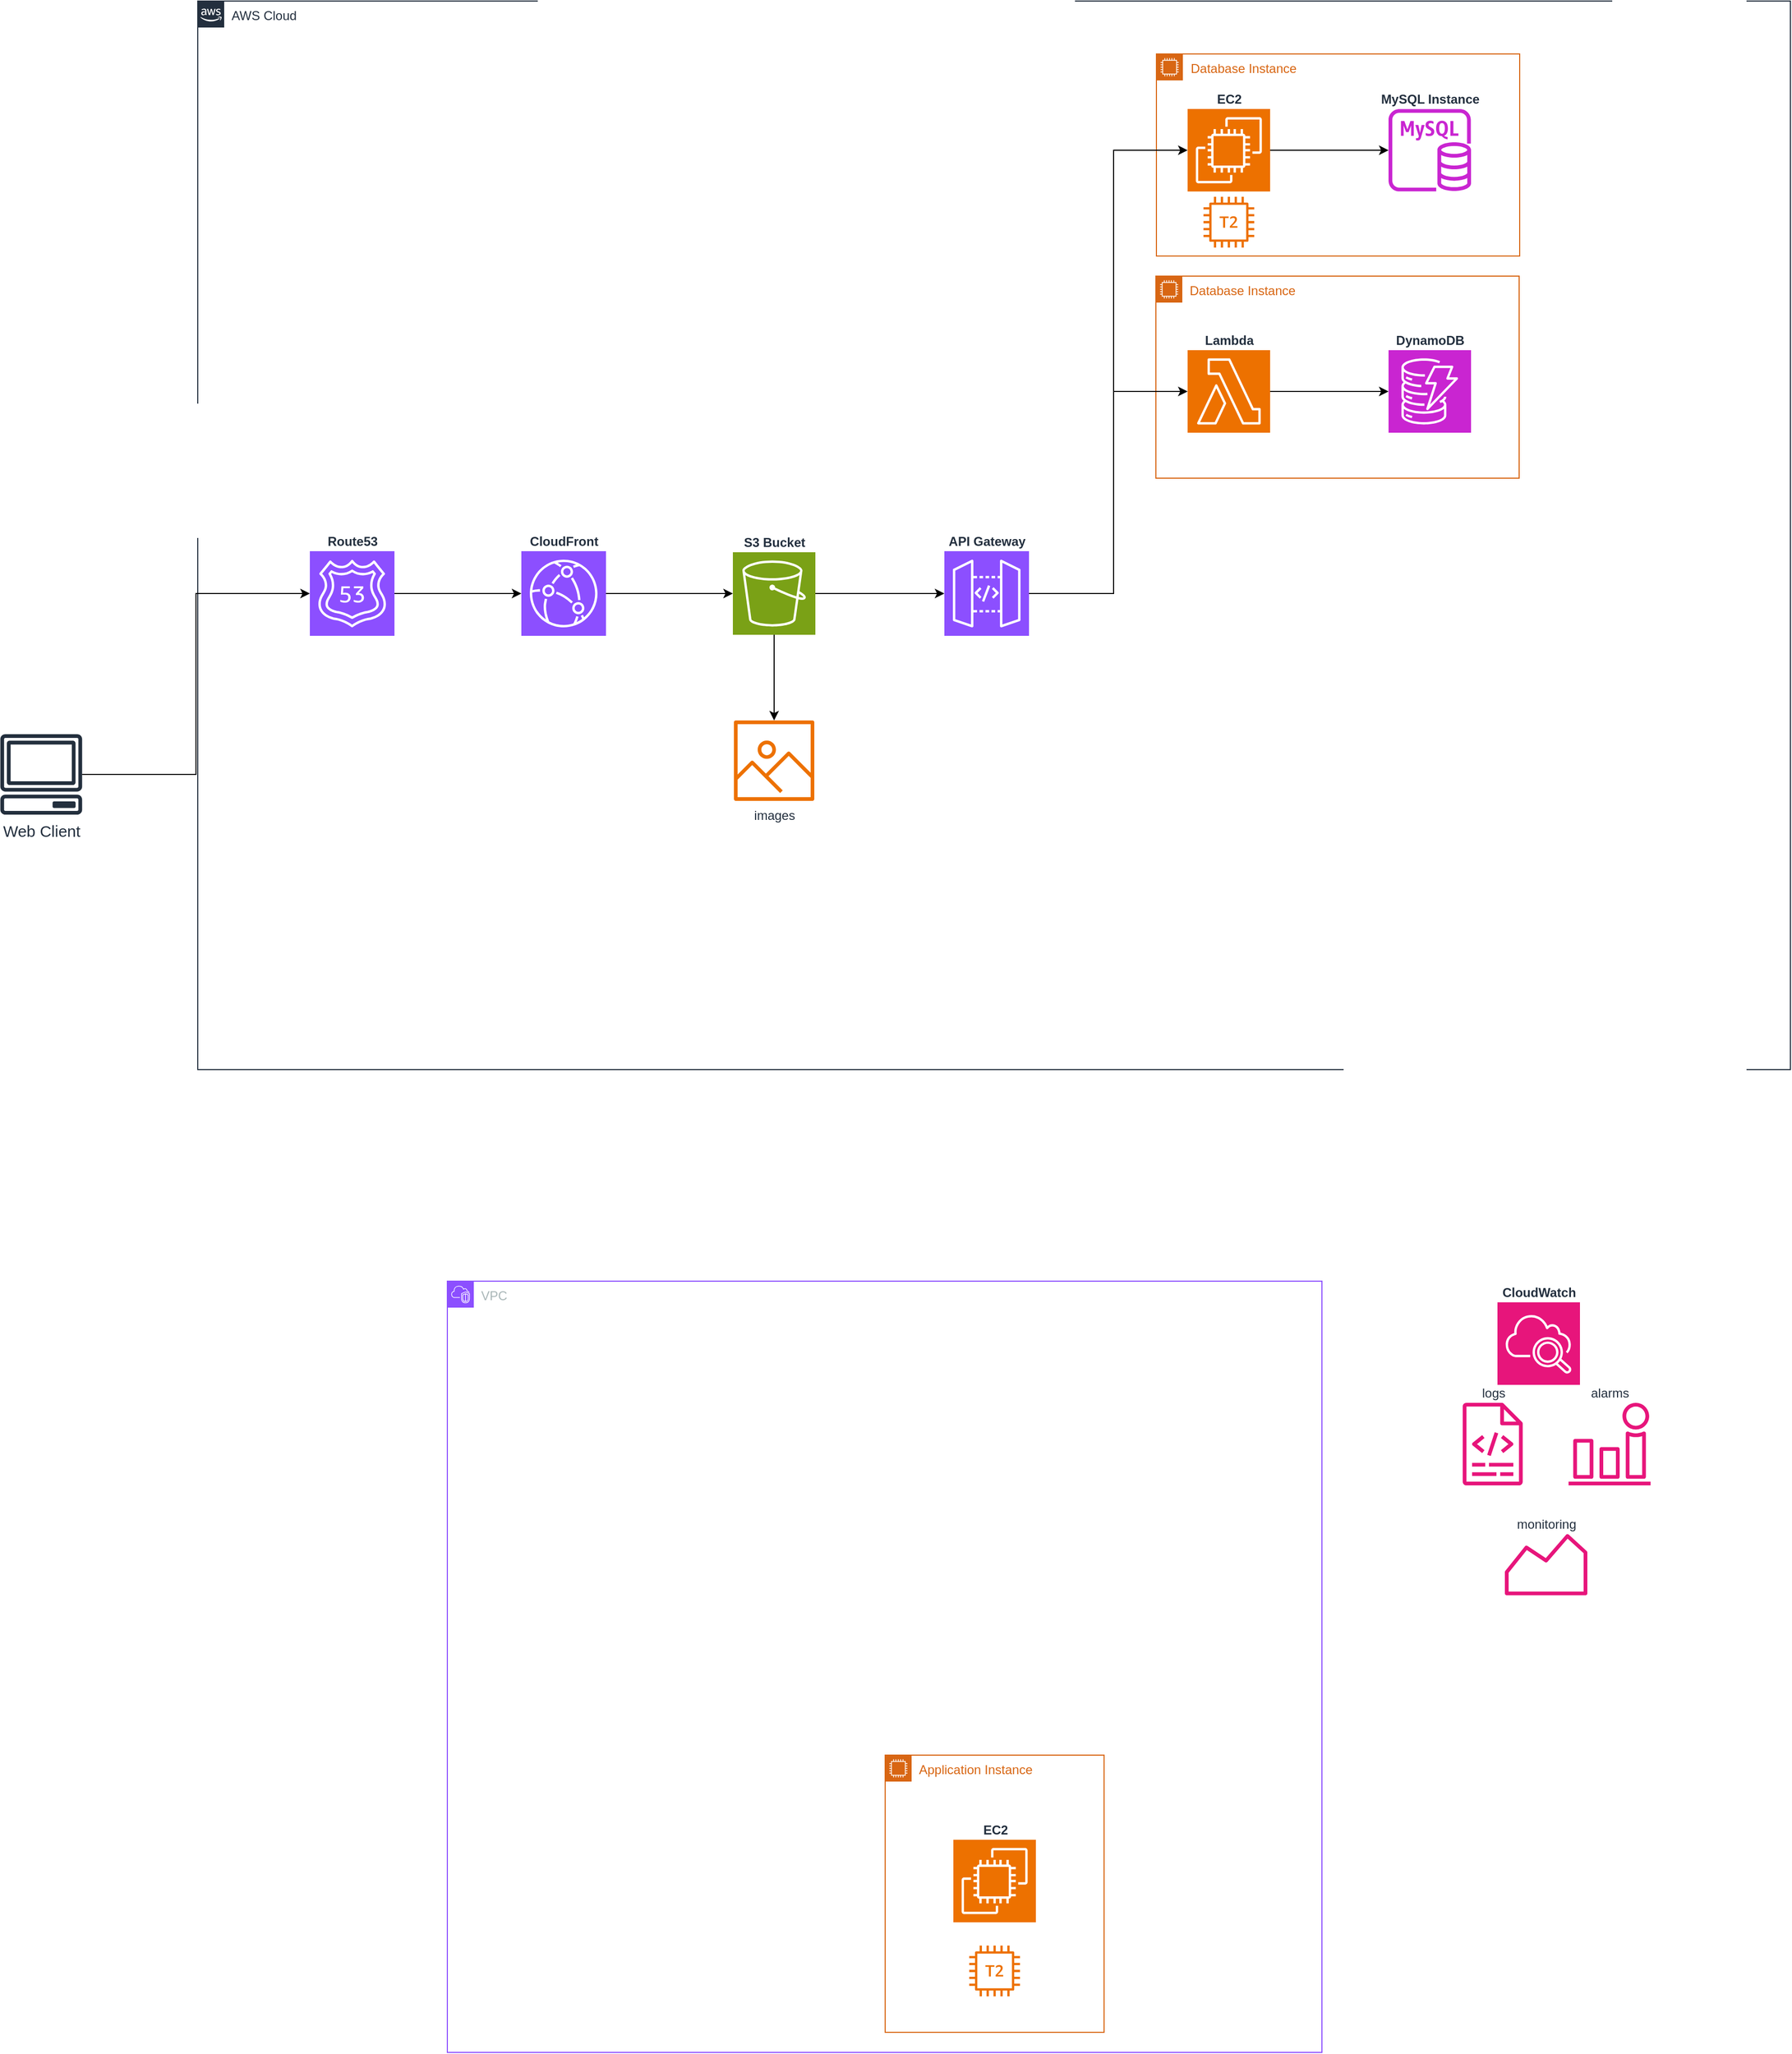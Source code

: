 <mxfile version="24.7.7">
  <diagram name="페이지-1" id="XfwaUmjW96GWK7kdkyID">
    <mxGraphModel dx="1257" dy="1964" grid="1" gridSize="10" guides="1" tooltips="1" connect="1" arrows="1" fold="1" page="1" pageScale="1" pageWidth="827" pageHeight="1169" math="0" shadow="0">
      <root>
        <mxCell id="0" />
        <mxCell id="1" parent="0" />
        <mxCell id="xdMxrkSHNArbiC5SqSfr-36" value="AWS Cloud" style="points=[[0,0],[0.25,0],[0.5,0],[0.75,0],[1,0],[1,0.25],[1,0.5],[1,0.75],[1,1],[0.75,1],[0.5,1],[0.25,1],[0,1],[0,0.75],[0,0.5],[0,0.25]];outlineConnect=0;gradientColor=none;html=1;whiteSpace=wrap;fontSize=12;fontStyle=0;container=1;pointerEvents=0;collapsible=0;recursiveResize=0;shape=mxgraph.aws4.group;grIcon=mxgraph.aws4.group_aws_cloud_alt;strokeColor=#232F3E;fillColor=none;verticalAlign=top;align=left;spacingLeft=30;fontColor=#232F3E;dashed=0;" parent="1" vertex="1">
          <mxGeometry x="414" y="-160" width="1506" height="1010" as="geometry" />
        </mxCell>
        <mxCell id="sQOwnQionJlaqolMiqvO-9" style="edgeStyle=orthogonalEdgeStyle;rounded=0;orthogonalLoop=1;jettySize=auto;html=1;" edge="1" parent="xdMxrkSHNArbiC5SqSfr-36" source="xdMxrkSHNArbiC5SqSfr-8" target="xdMxrkSHNArbiC5SqSfr-7">
          <mxGeometry relative="1" as="geometry" />
        </mxCell>
        <mxCell id="sQOwnQionJlaqolMiqvO-10" style="edgeStyle=orthogonalEdgeStyle;rounded=0;orthogonalLoop=1;jettySize=auto;html=1;" edge="1" parent="xdMxrkSHNArbiC5SqSfr-36" source="xdMxrkSHNArbiC5SqSfr-7" target="xdMxrkSHNArbiC5SqSfr-30">
          <mxGeometry relative="1" as="geometry" />
        </mxCell>
        <mxCell id="sQOwnQionJlaqolMiqvO-14" style="edgeStyle=orthogonalEdgeStyle;rounded=0;orthogonalLoop=1;jettySize=auto;html=1;" edge="1" parent="xdMxrkSHNArbiC5SqSfr-36" source="xdMxrkSHNArbiC5SqSfr-30" target="xdMxrkSHNArbiC5SqSfr-11">
          <mxGeometry relative="1" as="geometry" />
        </mxCell>
        <mxCell id="xdMxrkSHNArbiC5SqSfr-11" value="images" style="sketch=0;outlineConnect=0;fontColor=#232F3E;gradientColor=none;fillColor=#ED7100;strokeColor=none;dashed=0;verticalLabelPosition=bottom;verticalAlign=top;align=center;html=1;fontSize=12;fontStyle=0;aspect=fixed;pointerEvents=1;shape=mxgraph.aws4.container_registry_image;labelPosition=center;" parent="xdMxrkSHNArbiC5SqSfr-36" vertex="1">
          <mxGeometry x="507" y="680" width="76" height="76" as="geometry" />
        </mxCell>
        <mxCell id="sQOwnQionJlaqolMiqvO-11" style="edgeStyle=orthogonalEdgeStyle;rounded=0;orthogonalLoop=1;jettySize=auto;html=1;entryX=0;entryY=0.5;entryDx=0;entryDy=0;entryPerimeter=0;" edge="1" parent="xdMxrkSHNArbiC5SqSfr-36" source="xdMxrkSHNArbiC5SqSfr-30" target="xdMxrkSHNArbiC5SqSfr-6">
          <mxGeometry relative="1" as="geometry" />
        </mxCell>
        <mxCell id="xdMxrkSHNArbiC5SqSfr-6" value="API Gateway" style="sketch=0;points=[[0,0,0],[0.25,0,0],[0.5,0,0],[0.75,0,0],[1,0,0],[0,1,0],[0.25,1,0],[0.5,1,0],[0.75,1,0],[1,1,0],[0,0.25,0],[0,0.5,0],[0,0.75,0],[1,0.25,0],[1,0.5,0],[1,0.75,0]];outlineConnect=0;fontColor=#232F3E;fillColor=#8C4FFF;strokeColor=#ffffff;dashed=0;verticalLabelPosition=top;verticalAlign=bottom;align=center;html=1;fontSize=12;fontStyle=1;aspect=fixed;shape=mxgraph.aws4.resourceIcon;resIcon=mxgraph.aws4.api_gateway;labelPosition=center;" parent="xdMxrkSHNArbiC5SqSfr-36" vertex="1">
          <mxGeometry x="706" y="520" width="80" height="80" as="geometry" />
        </mxCell>
        <mxCell id="xdMxrkSHNArbiC5SqSfr-30" value="S3 Bucket" style="sketch=0;points=[[0,0,0],[0.25,0,0],[0.5,0,0],[0.75,0,0],[1,0,0],[0,1,0],[0.25,1,0],[0.5,1,0],[0.75,1,0],[1,1,0],[0,0.25,0],[0,0.5,0],[0,0.75,0],[1,0.25,0],[1,0.5,0],[1,0.75,0]];outlineConnect=0;fontColor=#232F3E;fillColor=#7AA116;strokeColor=#ffffff;dashed=0;verticalLabelPosition=top;verticalAlign=bottom;align=center;html=1;fontSize=12;fontStyle=1;aspect=fixed;shape=mxgraph.aws4.resourceIcon;resIcon=mxgraph.aws4.s3;labelPosition=center;" parent="xdMxrkSHNArbiC5SqSfr-36" vertex="1">
          <mxGeometry x="506" y="521" width="78" height="78" as="geometry" />
        </mxCell>
        <mxCell id="xdMxrkSHNArbiC5SqSfr-7" value="CloudFront" style="sketch=0;points=[[0,0,0],[0.25,0,0],[0.5,0,0],[0.75,0,0],[1,0,0],[0,1,0],[0.25,1,0],[0.5,1,0],[0.75,1,0],[1,1,0],[0,0.25,0],[0,0.5,0],[0,0.75,0],[1,0.25,0],[1,0.5,0],[1,0.75,0]];outlineConnect=0;fontColor=#232F3E;fillColor=#8C4FFF;strokeColor=#ffffff;dashed=0;verticalLabelPosition=top;verticalAlign=bottom;align=center;html=1;fontSize=12;fontStyle=1;aspect=fixed;shape=mxgraph.aws4.resourceIcon;resIcon=mxgraph.aws4.cloudfront;labelPosition=center;" parent="xdMxrkSHNArbiC5SqSfr-36" vertex="1">
          <mxGeometry x="306" y="520" width="80" height="80" as="geometry" />
        </mxCell>
        <mxCell id="xdMxrkSHNArbiC5SqSfr-8" value="Route53" style="sketch=0;points=[[0,0,0],[0.25,0,0],[0.5,0,0],[0.75,0,0],[1,0,0],[0,1,0],[0.25,1,0],[0.5,1,0],[0.75,1,0],[1,1,0],[0,0.25,0],[0,0.5,0],[0,0.75,0],[1,0.25,0],[1,0.5,0],[1,0.75,0]];outlineConnect=0;fontColor=#232F3E;fillColor=#8C4FFF;strokeColor=#ffffff;dashed=0;verticalLabelPosition=top;verticalAlign=bottom;align=center;html=1;fontSize=12;fontStyle=1;aspect=fixed;shape=mxgraph.aws4.resourceIcon;resIcon=mxgraph.aws4.route_53;labelPosition=center;" parent="xdMxrkSHNArbiC5SqSfr-36" vertex="1">
          <mxGeometry x="106" y="520" width="80" height="80" as="geometry" />
        </mxCell>
        <mxCell id="qaN0fHDlbhbeR5WrX8cq-1" value="Web Client" style="sketch=0;outlineConnect=0;fontColor=#232F3E;gradientColor=none;fillColor=#232F3D;strokeColor=none;dashed=0;verticalLabelPosition=bottom;verticalAlign=top;align=center;html=1;fontSize=15;fontStyle=0;aspect=fixed;pointerEvents=1;shape=mxgraph.aws4.client;" parent="xdMxrkSHNArbiC5SqSfr-36" vertex="1">
          <mxGeometry x="-187" y="693" width="78" height="76" as="geometry" />
        </mxCell>
        <mxCell id="qaN0fHDlbhbeR5WrX8cq-4" style="edgeStyle=orthogonalEdgeStyle;rounded=0;orthogonalLoop=1;jettySize=auto;html=1;entryX=0;entryY=0.5;entryDx=0;entryDy=0;entryPerimeter=0;" parent="xdMxrkSHNArbiC5SqSfr-36" source="qaN0fHDlbhbeR5WrX8cq-1" target="xdMxrkSHNArbiC5SqSfr-8" edge="1">
          <mxGeometry relative="1" as="geometry" />
        </mxCell>
        <mxCell id="qaN0fHDlbhbeR5WrX8cq-19" value="VPC" style="points=[[0,0],[0.25,0],[0.5,0],[0.75,0],[1,0],[1,0.25],[1,0.5],[1,0.75],[1,1],[0.75,1],[0.5,1],[0.25,1],[0,1],[0,0.75],[0,0.5],[0,0.25]];outlineConnect=0;gradientColor=none;html=1;whiteSpace=wrap;fontSize=12;fontStyle=0;container=1;pointerEvents=0;collapsible=0;recursiveResize=0;shape=mxgraph.aws4.group;grIcon=mxgraph.aws4.group_vpc2;strokeColor=#8C4FFF;fillColor=none;verticalAlign=top;align=left;spacingLeft=30;fontColor=#AAB7B8;dashed=0;" parent="1" vertex="1">
          <mxGeometry x="650" y="1050" width="827" height="729" as="geometry" />
        </mxCell>
        <mxCell id="qaN0fHDlbhbeR5WrX8cq-21" value="Application Instance" style="points=[[0,0],[0.25,0],[0.5,0],[0.75,0],[1,0],[1,0.25],[1,0.5],[1,0.75],[1,1],[0.75,1],[0.5,1],[0.25,1],[0,1],[0,0.75],[0,0.5],[0,0.25]];outlineConnect=0;gradientColor=none;html=1;whiteSpace=wrap;fontSize=12;fontStyle=0;container=1;pointerEvents=0;collapsible=0;recursiveResize=0;shape=mxgraph.aws4.group;grIcon=mxgraph.aws4.group_ec2_instance_contents;strokeColor=#D86613;fillColor=none;verticalAlign=top;align=left;spacingLeft=30;fontColor=#D86613;dashed=0;" parent="qaN0fHDlbhbeR5WrX8cq-19" vertex="1">
          <mxGeometry x="414" y="448" width="207" height="262" as="geometry" />
        </mxCell>
        <mxCell id="xdMxrkSHNArbiC5SqSfr-1" value="EC2" style="sketch=0;points=[[0,0,0],[0.25,0,0],[0.5,0,0],[0.75,0,0],[1,0,0],[0,1,0],[0.25,1,0],[0.5,1,0],[0.75,1,0],[1,1,0],[0,0.25,0],[0,0.5,0],[0,0.75,0],[1,0.25,0],[1,0.5,0],[1,0.75,0]];outlineConnect=0;fontColor=#232F3E;fillColor=#ED7100;strokeColor=#ffffff;dashed=0;verticalLabelPosition=top;verticalAlign=bottom;align=center;html=1;fontSize=12;fontStyle=1;aspect=fixed;shape=mxgraph.aws4.resourceIcon;resIcon=mxgraph.aws4.ec2;labelPosition=center;" parent="qaN0fHDlbhbeR5WrX8cq-21" vertex="1">
          <mxGeometry x="64.5" y="80" width="78" height="78" as="geometry" />
        </mxCell>
        <mxCell id="xdMxrkSHNArbiC5SqSfr-4" value="" style="sketch=0;outlineConnect=0;fontColor=#232F3E;gradientColor=none;fillColor=#ED7100;strokeColor=none;dashed=0;verticalLabelPosition=top;verticalAlign=bottom;align=center;html=1;fontSize=12;fontStyle=0;aspect=fixed;pointerEvents=1;shape=mxgraph.aws4.t2_instance;labelPosition=center;" parent="qaN0fHDlbhbeR5WrX8cq-21" vertex="1">
          <mxGeometry x="79.5" y="180" width="48" height="48" as="geometry" />
        </mxCell>
        <mxCell id="xdMxrkSHNArbiC5SqSfr-22" value="Cloud&lt;span style=&quot;background-color: initial;&quot;&gt;Watch&lt;/span&gt;" style="sketch=0;points=[[0,0,0],[0.25,0,0],[0.5,0,0],[0.75,0,0],[1,0,0],[0,1,0],[0.25,1,0],[0.5,1,0],[0.75,1,0],[1,1,0],[0,0.25,0],[0,0.5,0],[0,0.75,0],[1,0.25,0],[1,0.5,0],[1,0.75,0]];points=[[0,0,0],[0.25,0,0],[0.5,0,0],[0.75,0,0],[1,0,0],[0,1,0],[0.25,1,0],[0.5,1,0],[0.75,1,0],[1,1,0],[0,0.25,0],[0,0.5,0],[0,0.75,0],[1,0.25,0],[1,0.5,0],[1,0.75,0]];outlineConnect=0;fontColor=#232F3E;fillColor=#E7157B;strokeColor=#ffffff;dashed=0;verticalLabelPosition=top;verticalAlign=bottom;align=center;html=1;fontSize=12;fontStyle=1;aspect=fixed;shape=mxgraph.aws4.resourceIcon;resIcon=mxgraph.aws4.cloudwatch_2;labelPosition=center;" parent="1" vertex="1">
          <mxGeometry x="1643" y="1070" width="78" height="78" as="geometry" />
        </mxCell>
        <mxCell id="xdMxrkSHNArbiC5SqSfr-24" value="logs" style="sketch=0;outlineConnect=0;fontColor=#232F3E;gradientColor=none;fillColor=#E7157B;strokeColor=none;dashed=0;verticalLabelPosition=top;verticalAlign=bottom;align=center;html=1;fontSize=12;fontStyle=0;aspect=fixed;pointerEvents=1;shape=mxgraph.aws4.logs;labelPosition=center;" parent="1" vertex="1">
          <mxGeometry x="1610" y="1165" width="57" height="78" as="geometry" />
        </mxCell>
        <mxCell id="xdMxrkSHNArbiC5SqSfr-23" value="alarms" style="sketch=0;outlineConnect=0;fontColor=#232F3E;gradientColor=none;fillColor=#E7157B;strokeColor=none;dashed=0;verticalLabelPosition=top;verticalAlign=bottom;align=center;html=1;fontSize=12;fontStyle=0;aspect=fixed;pointerEvents=1;shape=mxgraph.aws4.alarm;labelPosition=center;" parent="1" vertex="1">
          <mxGeometry x="1710" y="1165" width="78" height="78" as="geometry" />
        </mxCell>
        <mxCell id="xdMxrkSHNArbiC5SqSfr-26" value="monitoring" style="sketch=0;outlineConnect=0;fontColor=#232F3E;gradientColor=none;fillColor=#E7157B;strokeColor=none;dashed=0;verticalLabelPosition=top;verticalAlign=bottom;align=center;html=1;fontSize=12;fontStyle=0;aspect=fixed;pointerEvents=1;shape=mxgraph.aws4.monitoring;labelPosition=center;" parent="1" vertex="1">
          <mxGeometry x="1650" y="1289" width="78" height="58" as="geometry" />
        </mxCell>
        <mxCell id="sQOwnQionJlaqolMiqvO-5" value="Database Instance" style="points=[[0,0],[0.25,0],[0.5,0],[0.75,0],[1,0],[1,0.25],[1,0.5],[1,0.75],[1,1],[0.75,1],[0.5,1],[0.25,1],[0,1],[0,0.75],[0,0.5],[0,0.25]];outlineConnect=0;gradientColor=none;html=1;whiteSpace=wrap;fontSize=12;fontStyle=0;container=1;pointerEvents=0;collapsible=0;recursiveResize=0;shape=mxgraph.aws4.group;grIcon=mxgraph.aws4.group_ec2_instance_contents;strokeColor=#D86613;fillColor=none;verticalAlign=top;align=left;spacingLeft=30;fontColor=#D86613;dashed=0;" vertex="1" parent="1">
          <mxGeometry x="1320.5" y="-110" width="343.5" height="191" as="geometry" />
        </mxCell>
        <mxCell id="sQOwnQionJlaqolMiqvO-6" value="" style="sketch=0;outlineConnect=0;fontColor=#232F3E;gradientColor=none;fillColor=#ED7100;strokeColor=none;dashed=0;verticalLabelPosition=top;verticalAlign=bottom;align=center;html=1;fontSize=12;fontStyle=0;aspect=fixed;pointerEvents=1;shape=mxgraph.aws4.t2_instance;labelPosition=center;" vertex="1" parent="sQOwnQionJlaqolMiqvO-5">
          <mxGeometry x="44.5" y="135" width="48" height="48" as="geometry" />
        </mxCell>
        <mxCell id="xdMxrkSHNArbiC5SqSfr-2" value="EC2" style="sketch=0;points=[[0,0,0],[0.25,0,0],[0.5,0,0],[0.75,0,0],[1,0,0],[0,1,0],[0.25,1,0],[0.5,1,0],[0.75,1,0],[1,1,0],[0,0.25,0],[0,0.5,0],[0,0.75,0],[1,0.25,0],[1,0.5,0],[1,0.75,0]];outlineConnect=0;fontColor=#232F3E;fillColor=#ED7100;strokeColor=#ffffff;dashed=0;verticalLabelPosition=top;verticalAlign=bottom;align=center;html=1;fontSize=12;fontStyle=1;aspect=fixed;shape=mxgraph.aws4.resourceIcon;resIcon=mxgraph.aws4.ec2;labelPosition=center;" parent="sQOwnQionJlaqolMiqvO-5" vertex="1">
          <mxGeometry x="29.5" y="52" width="78" height="78" as="geometry" />
        </mxCell>
        <mxCell id="xdMxrkSHNArbiC5SqSfr-16" value="MySQL Instance" style="sketch=0;outlineConnect=0;fontColor=#232F3E;gradientColor=none;fillColor=#C925D1;strokeColor=none;dashed=0;verticalLabelPosition=top;verticalAlign=bottom;align=center;html=1;fontSize=12;fontStyle=1;aspect=fixed;pointerEvents=1;shape=mxgraph.aws4.rds_mysql_instance;labelPosition=center;" parent="sQOwnQionJlaqolMiqvO-5" vertex="1">
          <mxGeometry x="219.5" y="52" width="78" height="78" as="geometry" />
        </mxCell>
        <mxCell id="qaN0fHDlbhbeR5WrX8cq-31" value="" style="edgeStyle=orthogonalEdgeStyle;rounded=0;orthogonalLoop=1;jettySize=auto;html=1;" parent="sQOwnQionJlaqolMiqvO-5" source="xdMxrkSHNArbiC5SqSfr-2" target="xdMxrkSHNArbiC5SqSfr-16" edge="1">
          <mxGeometry relative="1" as="geometry" />
        </mxCell>
        <mxCell id="xdMxrkSHNArbiC5SqSfr-35" value="Database Instance" style="points=[[0,0],[0.25,0],[0.5,0],[0.75,0],[1,0],[1,0.25],[1,0.5],[1,0.75],[1,1],[0.75,1],[0.5,1],[0.25,1],[0,1],[0,0.75],[0,0.5],[0,0.25]];outlineConnect=0;gradientColor=none;html=1;whiteSpace=wrap;fontSize=12;fontStyle=0;container=1;pointerEvents=0;collapsible=0;recursiveResize=0;shape=mxgraph.aws4.group;grIcon=mxgraph.aws4.group_ec2_instance_contents;strokeColor=#D86613;fillColor=none;verticalAlign=top;align=left;spacingLeft=30;fontColor=#D86613;dashed=0;" parent="1" vertex="1">
          <mxGeometry x="1320" y="100" width="343.5" height="191" as="geometry" />
        </mxCell>
        <mxCell id="qaN0fHDlbhbeR5WrX8cq-39" value="Lambda" style="sketch=0;points=[[0,0,0],[0.25,0,0],[0.5,0,0],[0.75,0,0],[1,0,0],[0,1,0],[0.25,1,0],[0.5,1,0],[0.75,1,0],[1,1,0],[0,0.25,0],[0,0.5,0],[0,0.75,0],[1,0.25,0],[1,0.5,0],[1,0.75,0]];outlineConnect=0;fontColor=#232F3E;fillColor=#ED7100;strokeColor=#ffffff;dashed=0;verticalLabelPosition=top;verticalAlign=bottom;align=center;html=1;fontSize=12;fontStyle=1;aspect=fixed;shape=mxgraph.aws4.resourceIcon;resIcon=mxgraph.aws4.lambda;labelPosition=center;" parent="xdMxrkSHNArbiC5SqSfr-35" vertex="1">
          <mxGeometry x="30" y="70" width="78" height="78" as="geometry" />
        </mxCell>
        <mxCell id="sQOwnQionJlaqolMiqvO-7" value="DynamoDB" style="sketch=0;points=[[0,0,0],[0.25,0,0],[0.5,0,0],[0.75,0,0],[1,0,0],[0,1,0],[0.25,1,0],[0.5,1,0],[0.75,1,0],[1,1,0],[0,0.25,0],[0,0.5,0],[0,0.75,0],[1,0.25,0],[1,0.5,0],[1,0.75,0]];outlineConnect=0;fontColor=#232F3E;fillColor=#C925D1;strokeColor=#ffffff;dashed=0;verticalLabelPosition=top;verticalAlign=bottom;align=center;html=1;fontSize=12;fontStyle=1;aspect=fixed;shape=mxgraph.aws4.resourceIcon;resIcon=mxgraph.aws4.dynamodb;labelPosition=center;" vertex="1" parent="xdMxrkSHNArbiC5SqSfr-35">
          <mxGeometry x="220" y="70" width="78" height="78" as="geometry" />
        </mxCell>
        <mxCell id="sQOwnQionJlaqolMiqvO-8" style="edgeStyle=orthogonalEdgeStyle;rounded=0;orthogonalLoop=1;jettySize=auto;html=1;entryX=0;entryY=0.5;entryDx=0;entryDy=0;entryPerimeter=0;" edge="1" parent="xdMxrkSHNArbiC5SqSfr-35" source="qaN0fHDlbhbeR5WrX8cq-39" target="sQOwnQionJlaqolMiqvO-7">
          <mxGeometry relative="1" as="geometry" />
        </mxCell>
        <mxCell id="sQOwnQionJlaqolMiqvO-12" style="edgeStyle=orthogonalEdgeStyle;rounded=0;orthogonalLoop=1;jettySize=auto;html=1;entryX=0;entryY=0.5;entryDx=0;entryDy=0;entryPerimeter=0;" edge="1" parent="1" source="xdMxrkSHNArbiC5SqSfr-6" target="xdMxrkSHNArbiC5SqSfr-2">
          <mxGeometry relative="1" as="geometry">
            <Array as="points">
              <mxPoint x="1280" y="400" />
              <mxPoint x="1280" y="-19" />
            </Array>
          </mxGeometry>
        </mxCell>
        <mxCell id="sQOwnQionJlaqolMiqvO-13" style="edgeStyle=orthogonalEdgeStyle;rounded=0;orthogonalLoop=1;jettySize=auto;html=1;" edge="1" parent="1" source="xdMxrkSHNArbiC5SqSfr-6" target="qaN0fHDlbhbeR5WrX8cq-39">
          <mxGeometry relative="1" as="geometry">
            <Array as="points">
              <mxPoint x="1280" y="400" />
              <mxPoint x="1280" y="209" />
            </Array>
          </mxGeometry>
        </mxCell>
      </root>
    </mxGraphModel>
  </diagram>
</mxfile>

